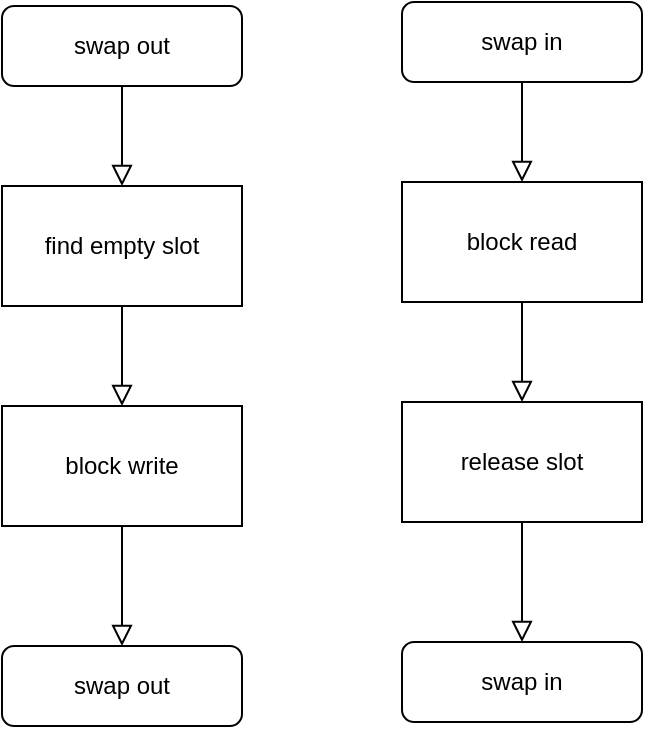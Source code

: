 <mxfile version="13.10.0" type="embed">
    <diagram id="C5RBs43oDa-KdzZeNtuy" name="Page-1">
        <mxGraphModel dx="1333" dy="733" grid="1" gridSize="10" guides="1" tooltips="1" connect="1" arrows="1" fold="1" page="1" pageScale="1" pageWidth="827" pageHeight="1169" math="0" shadow="0">
            <root>
                <mxCell id="WIyWlLk6GJQsqaUBKTNV-0"/>
                <mxCell id="WIyWlLk6GJQsqaUBKTNV-1" parent="WIyWlLk6GJQsqaUBKTNV-0"/>
                <mxCell id="67" value="" style="rounded=0;html=1;jettySize=auto;orthogonalLoop=1;fontSize=11;endArrow=block;endFill=0;endSize=8;strokeWidth=1;shadow=0;labelBackgroundColor=none;edgeStyle=orthogonalEdgeStyle;entryX=0.5;entryY=0;entryDx=0;entryDy=0;" edge="1" parent="WIyWlLk6GJQsqaUBKTNV-1" source="68" target="69">
                    <mxGeometry relative="1" as="geometry">
                        <mxPoint x="-410" y="202" as="targetPoint"/>
                    </mxGeometry>
                </mxCell>
                <mxCell id="68" value="swap out" style="rounded=1;whiteSpace=wrap;html=1;fontSize=12;glass=0;strokeWidth=1;shadow=0;" vertex="1" parent="WIyWlLk6GJQsqaUBKTNV-1">
                    <mxGeometry x="-470" y="132" width="120" height="40" as="geometry"/>
                </mxCell>
                <mxCell id="69" value="find empty slot" style="rounded=0;whiteSpace=wrap;html=1;" vertex="1" parent="WIyWlLk6GJQsqaUBKTNV-1">
                    <mxGeometry x="-470" y="222" width="120" height="60" as="geometry"/>
                </mxCell>
                <mxCell id="70" value="" style="rounded=0;html=1;jettySize=auto;orthogonalLoop=1;fontSize=11;endArrow=block;endFill=0;endSize=8;strokeWidth=1;shadow=0;labelBackgroundColor=none;edgeStyle=orthogonalEdgeStyle;entryX=0.5;entryY=0;entryDx=0;entryDy=0;exitX=0.5;exitY=1;exitDx=0;exitDy=0;" edge="1" parent="WIyWlLk6GJQsqaUBKTNV-1" target="71" source="69">
                    <mxGeometry relative="1" as="geometry">
                        <mxPoint x="-410" y="312" as="targetPoint"/>
                        <mxPoint x="-380" y="302" as="sourcePoint"/>
                    </mxGeometry>
                </mxCell>
                <mxCell id="71" value="block write" style="rounded=0;whiteSpace=wrap;html=1;" vertex="1" parent="WIyWlLk6GJQsqaUBKTNV-1">
                    <mxGeometry x="-470" y="332" width="120" height="60" as="geometry"/>
                </mxCell>
                <mxCell id="72" value="" style="rounded=0;html=1;jettySize=auto;orthogonalLoop=1;fontSize=11;endArrow=block;endFill=0;endSize=8;strokeWidth=1;shadow=0;labelBackgroundColor=none;edgeStyle=orthogonalEdgeStyle;entryX=0.5;entryY=0;entryDx=0;entryDy=0;" edge="1" parent="WIyWlLk6GJQsqaUBKTNV-1" source="73" target="74">
                    <mxGeometry relative="1" as="geometry">
                        <mxPoint x="-210" y="200" as="targetPoint"/>
                    </mxGeometry>
                </mxCell>
                <mxCell id="73" value="swap in" style="rounded=1;whiteSpace=wrap;html=1;fontSize=12;glass=0;strokeWidth=1;shadow=0;" vertex="1" parent="WIyWlLk6GJQsqaUBKTNV-1">
                    <mxGeometry x="-270" y="130" width="120" height="40" as="geometry"/>
                </mxCell>
                <mxCell id="74" value="block read" style="rounded=0;whiteSpace=wrap;html=1;" vertex="1" parent="WIyWlLk6GJQsqaUBKTNV-1">
                    <mxGeometry x="-270" y="220" width="120" height="60" as="geometry"/>
                </mxCell>
                <mxCell id="75" value="" style="rounded=0;html=1;jettySize=auto;orthogonalLoop=1;fontSize=11;endArrow=block;endFill=0;endSize=8;strokeWidth=1;shadow=0;labelBackgroundColor=none;edgeStyle=orthogonalEdgeStyle;entryX=0.5;entryY=0;entryDx=0;entryDy=0;exitX=0.5;exitY=1;exitDx=0;exitDy=0;" edge="1" parent="WIyWlLk6GJQsqaUBKTNV-1" source="74" target="76">
                    <mxGeometry relative="1" as="geometry">
                        <mxPoint x="-210" y="310" as="targetPoint"/>
                        <mxPoint x="-180" y="300" as="sourcePoint"/>
                    </mxGeometry>
                </mxCell>
                <mxCell id="76" value="release slot" style="rounded=0;whiteSpace=wrap;html=1;" vertex="1" parent="WIyWlLk6GJQsqaUBKTNV-1">
                    <mxGeometry x="-270" y="330" width="120" height="60" as="geometry"/>
                </mxCell>
                <mxCell id="77" value="swap out" style="rounded=1;whiteSpace=wrap;html=1;fontSize=12;glass=0;strokeWidth=1;shadow=0;" vertex="1" parent="WIyWlLk6GJQsqaUBKTNV-1">
                    <mxGeometry x="-470" y="452" width="120" height="40" as="geometry"/>
                </mxCell>
                <mxCell id="78" value="swap in" style="rounded=1;whiteSpace=wrap;html=1;fontSize=12;glass=0;strokeWidth=1;shadow=0;" vertex="1" parent="WIyWlLk6GJQsqaUBKTNV-1">
                    <mxGeometry x="-270" y="450" width="120" height="40" as="geometry"/>
                </mxCell>
                <mxCell id="81" value="" style="rounded=0;html=1;jettySize=auto;orthogonalLoop=1;fontSize=11;endArrow=block;endFill=0;endSize=8;strokeWidth=1;shadow=0;labelBackgroundColor=none;edgeStyle=orthogonalEdgeStyle;entryX=0.5;entryY=0;entryDx=0;entryDy=0;exitX=0.5;exitY=1;exitDx=0;exitDy=0;" edge="1" parent="WIyWlLk6GJQsqaUBKTNV-1" source="71" target="77">
                    <mxGeometry relative="1" as="geometry">
                        <mxPoint x="-400" y="232" as="targetPoint"/>
                        <mxPoint x="-400" y="182" as="sourcePoint"/>
                    </mxGeometry>
                </mxCell>
                <mxCell id="82" value="" style="rounded=0;html=1;jettySize=auto;orthogonalLoop=1;fontSize=11;endArrow=block;endFill=0;endSize=8;strokeWidth=1;shadow=0;labelBackgroundColor=none;edgeStyle=orthogonalEdgeStyle;entryX=0.5;entryY=0;entryDx=0;entryDy=0;exitX=0.5;exitY=1;exitDx=0;exitDy=0;" edge="1" parent="WIyWlLk6GJQsqaUBKTNV-1" source="76" target="78">
                    <mxGeometry relative="1" as="geometry">
                        <mxPoint x="-400" y="462" as="targetPoint"/>
                        <mxPoint x="-400" y="402" as="sourcePoint"/>
                    </mxGeometry>
                </mxCell>
            </root>
        </mxGraphModel>
    </diagram>
</mxfile>